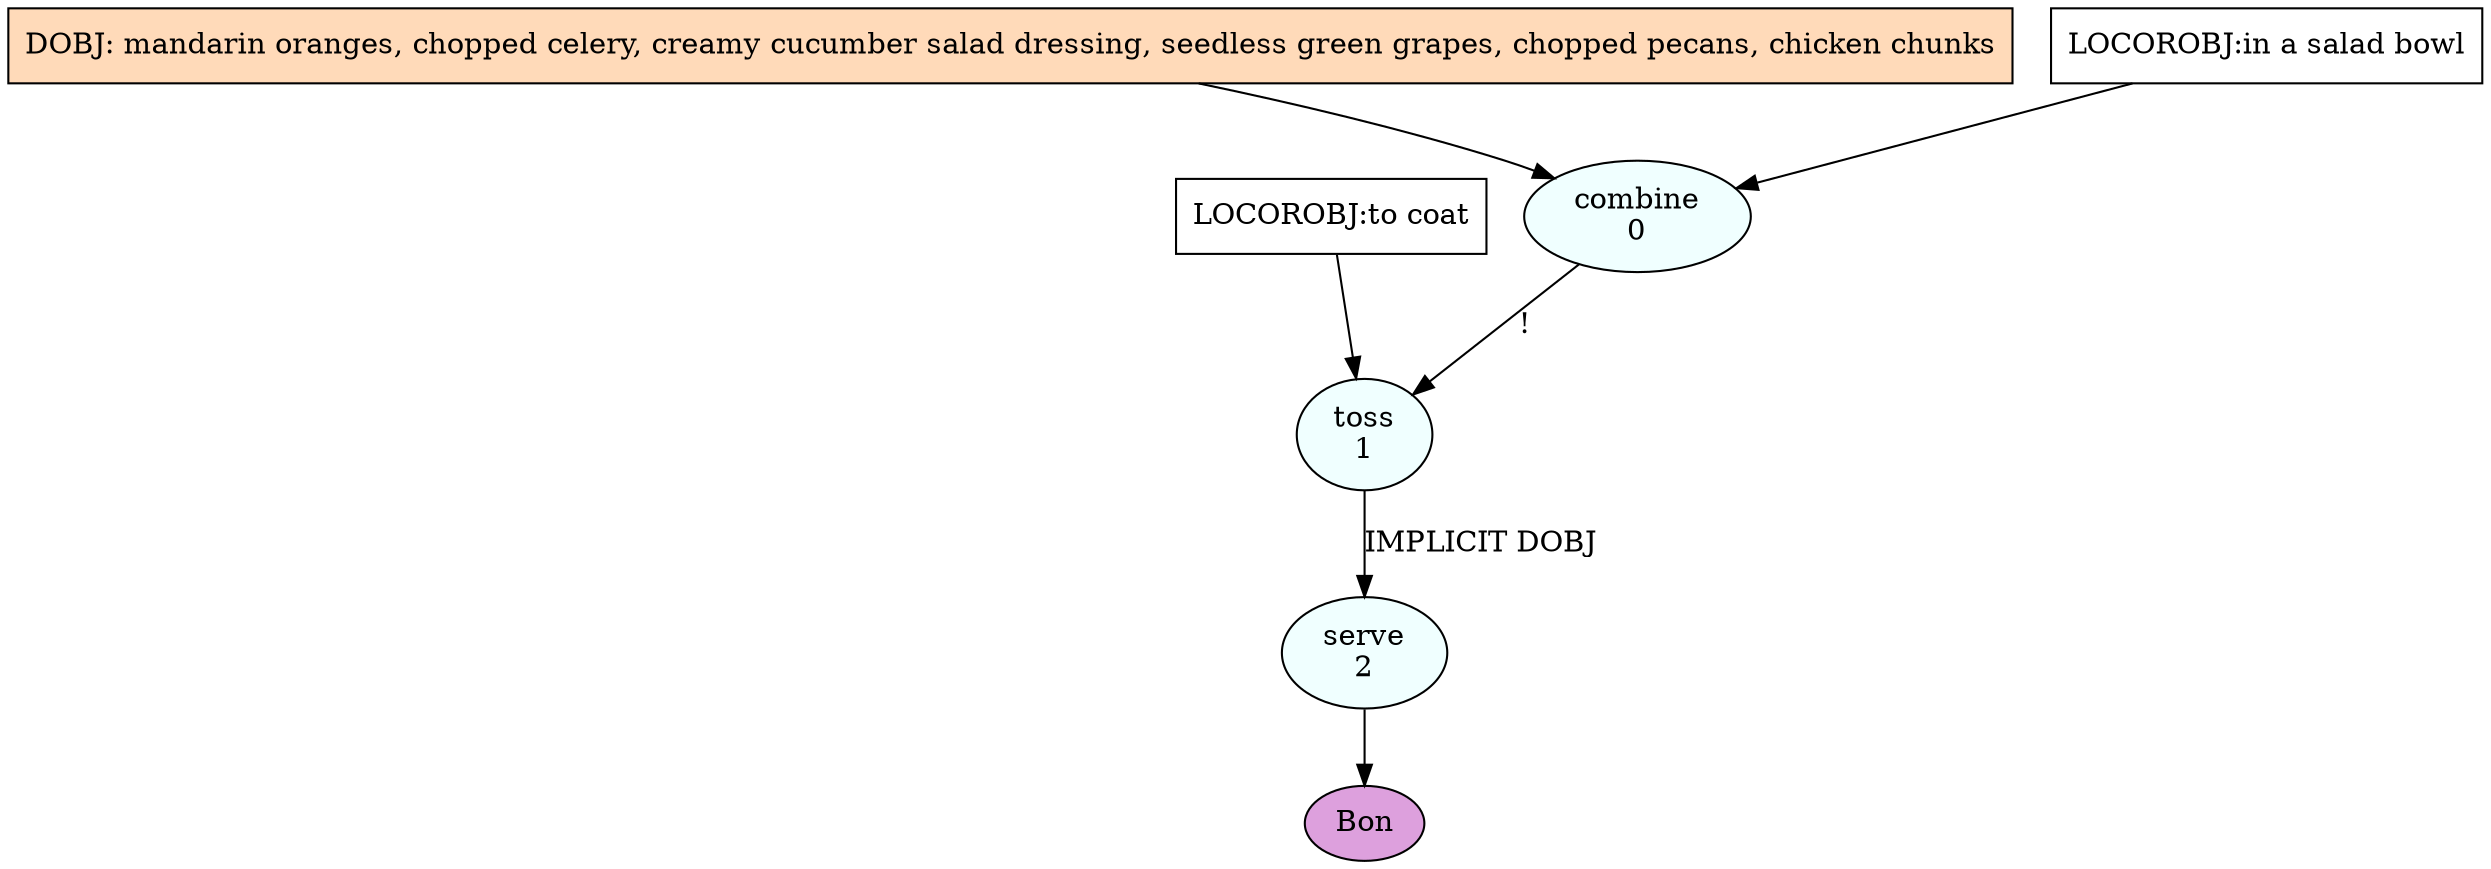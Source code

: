 digraph recipe {
E0[label="combine
0", shape=oval, style=filled, fillcolor=azure]
E1[label="toss
1", shape=oval, style=filled, fillcolor=azure]
E2[label="serve
2", shape=oval, style=filled, fillcolor=azure]
D0[label="DOBJ: mandarin oranges, chopped celery, creamy cucumber salad dressing, seedless green grapes, chopped pecans, chicken chunks", shape=box, style=filled, fillcolor=peachpuff]
D0 -> E0
P0_0[label="LOCOROBJ:in a salad bowl", shape=box, style=filled, fillcolor=white]
P0_0 -> E0
E0 -> E1 [label="!"]
P1_0_0[label="LOCOROBJ:to coat", shape=box, style=filled, fillcolor=white]
P1_0_0 -> E1
E1 -> E2 [label="IMPLICIT DOBJ"]
EOR[label="Bon", shape=oval, style=filled, fillcolor=plum]
E2 -> EOR
}
